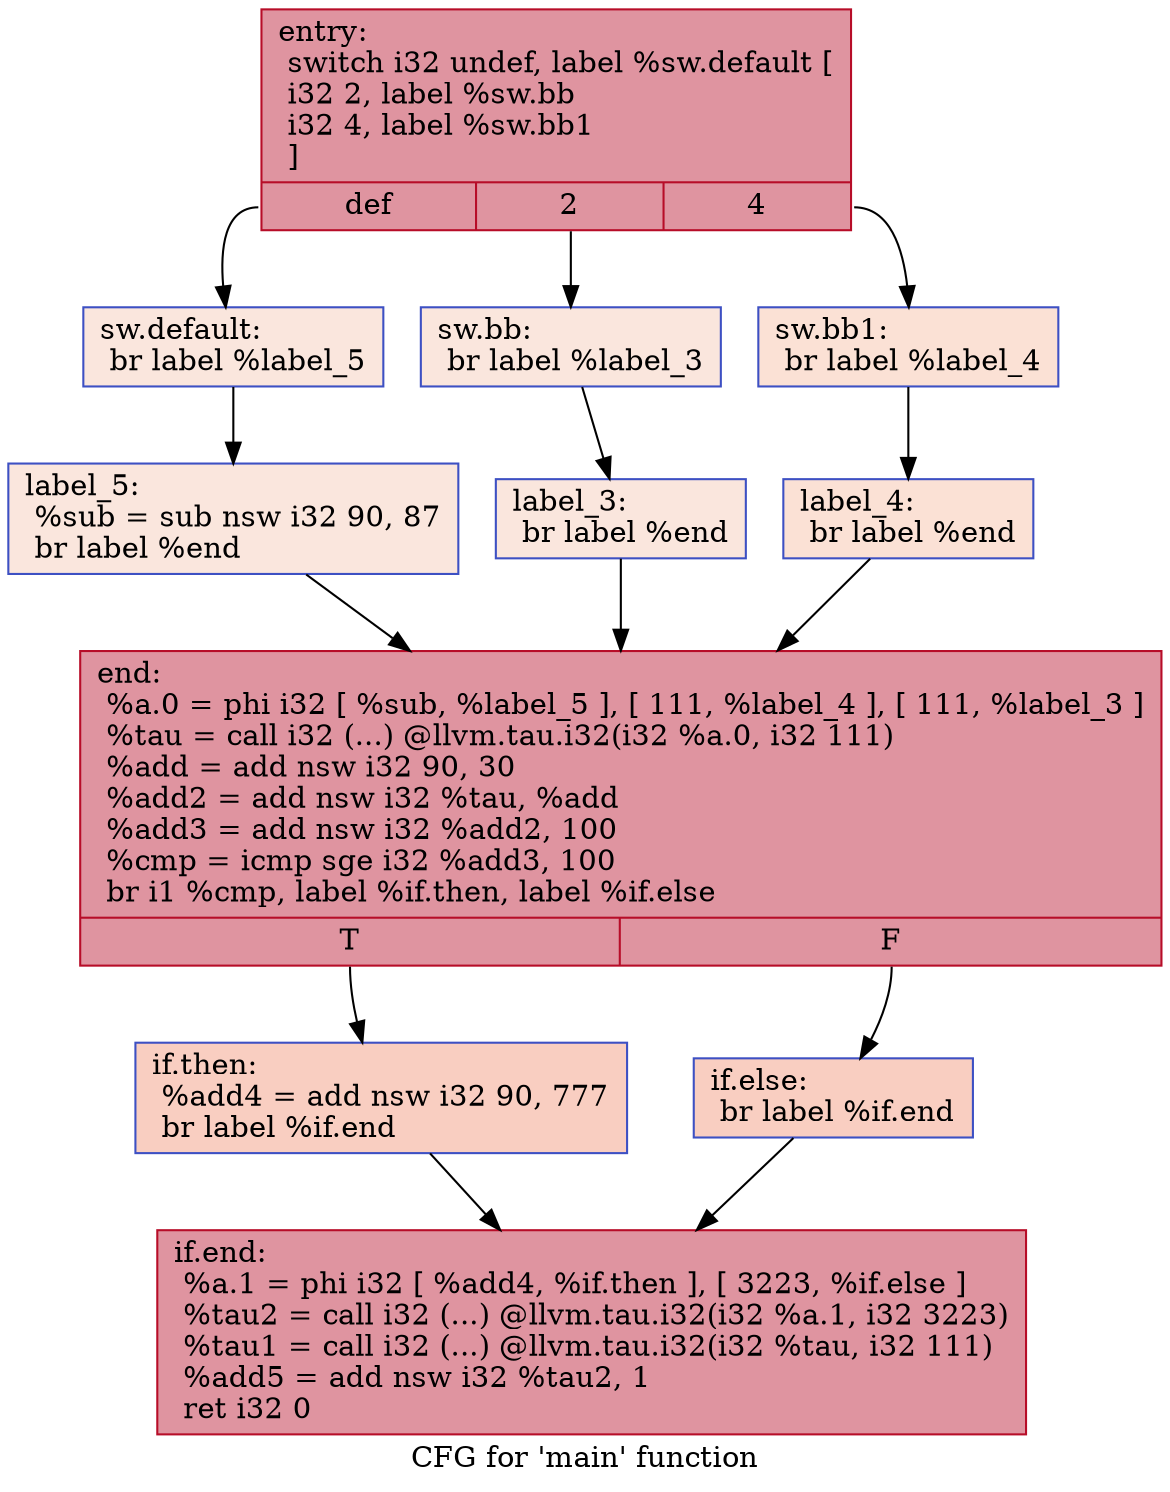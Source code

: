 digraph "CFG for 'main' function" {
	label="CFG for 'main' function";

	Node0x55fbd75d2940 [shape=record,color="#b70d28ff", style=filled, fillcolor="#b70d2870",label="{entry:\l  switch i32 undef, label %sw.default [\l    i32 2, label %sw.bb\l    i32 4, label %sw.bb1\l  ]\l|{<s0>def|<s1>2|<s2>4}}"];
	Node0x55fbd75d2940:s0 -> Node0x55fbd75d2ea0;
	Node0x55fbd75d2940:s1 -> Node0x55fbd75d2f20;
	Node0x55fbd75d2940:s2 -> Node0x55fbd75d2fc0;
	Node0x55fbd75d2f20 [shape=record,color="#3d50c3ff", style=filled, fillcolor="#f3c7b170",label="{sw.bb:                                            \l  br label %label_3\l}"];
	Node0x55fbd75d2f20 -> Node0x55fbd75d3150;
	Node0x55fbd75d2fc0 [shape=record,color="#3d50c3ff", style=filled, fillcolor="#f7bca170",label="{sw.bb1:                                           \l  br label %label_4\l}"];
	Node0x55fbd75d2fc0 -> Node0x55fbd75d3230;
	Node0x55fbd75d2ea0 [shape=record,color="#3d50c3ff", style=filled, fillcolor="#f3c7b170",label="{sw.default:                                       \l  br label %label_5\l}"];
	Node0x55fbd75d2ea0 -> Node0x55fbd75d3310;
	Node0x55fbd75d3150 [shape=record,color="#3d50c3ff", style=filled, fillcolor="#f3c7b170",label="{label_3:                                          \l  br label %end\l}"];
	Node0x55fbd75d3150 -> Node0x55fbd75d33f0;
	Node0x55fbd75d3230 [shape=record,color="#3d50c3ff", style=filled, fillcolor="#f7bca170",label="{label_4:                                          \l  br label %end\l}"];
	Node0x55fbd75d3230 -> Node0x55fbd75d33f0;
	Node0x55fbd75d3310 [shape=record,color="#3d50c3ff", style=filled, fillcolor="#f3c7b170",label="{label_5:                                          \l  %sub = sub nsw i32 90, 87\l  br label %end\l}"];
	Node0x55fbd75d3310 -> Node0x55fbd75d33f0;
	Node0x55fbd75d33f0 [shape=record,color="#b70d28ff", style=filled, fillcolor="#b70d2870",label="{end:                                              \l  %a.0 = phi i32 [ %sub, %label_5 ], [ 111, %label_4 ], [ 111, %label_3 ]\l  %tau = call i32 (...) @llvm.tau.i32(i32 %a.0, i32 111)\l  %add = add nsw i32 90, 30\l  %add2 = add nsw i32 %tau, %add\l  %add3 = add nsw i32 %add2, 100\l  %cmp = icmp sge i32 %add3, 100\l  br i1 %cmp, label %if.then, label %if.else\l|{<s0>T|<s1>F}}"];
	Node0x55fbd75d33f0:s0 -> Node0x55fbd75d3e90;
	Node0x55fbd75d33f0:s1 -> Node0x55fbd75d3f00;
	Node0x55fbd75d3e90 [shape=record,color="#3d50c3ff", style=filled, fillcolor="#f2907270",label="{if.then:                                          \l  %add4 = add nsw i32 90, 777\l  br label %if.end\l}"];
	Node0x55fbd75d3e90 -> Node0x55fbd75d4100;
	Node0x55fbd75d3f00 [shape=record,color="#3d50c3ff", style=filled, fillcolor="#f2907270",label="{if.else:                                          \l  br label %if.end\l}"];
	Node0x55fbd75d3f00 -> Node0x55fbd75d4100;
	Node0x55fbd75d4100 [shape=record,color="#b70d28ff", style=filled, fillcolor="#b70d2870",label="{if.end:                                           \l  %a.1 = phi i32 [ %add4, %if.then ], [ 3223, %if.else ]\l  %tau2 = call i32 (...) @llvm.tau.i32(i32 %a.1, i32 3223)\l  %tau1 = call i32 (...) @llvm.tau.i32(i32 %tau, i32 111)\l  %add5 = add nsw i32 %tau2, 1\l  ret i32 0\l}"];
}
